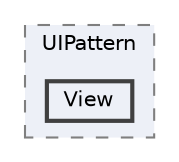 digraph "C:/Users/むずでょ/Documents/Unity Projects/RMU-1-00-00-Research/Assets/RPGMaker/Codebase/Editor/Inspector/UIPattern/View"
{
 // LATEX_PDF_SIZE
  bgcolor="transparent";
  edge [fontname=Helvetica,fontsize=10,labelfontname=Helvetica,labelfontsize=10];
  node [fontname=Helvetica,fontsize=10,shape=box,height=0.2,width=0.4];
  compound=true
  subgraph clusterdir_599d89d094ade21322c245225aa35e1b {
    graph [ bgcolor="#edf0f7", pencolor="grey50", label="UIPattern", fontname=Helvetica,fontsize=10 style="filled,dashed", URL="dir_599d89d094ade21322c245225aa35e1b.html",tooltip=""]
  dir_0707ace38b14c533af4d84ccbdf2fefa [label="View", fillcolor="#edf0f7", color="grey25", style="filled,bold", URL="dir_0707ace38b14c533af4d84ccbdf2fefa.html",tooltip=""];
  }
}
